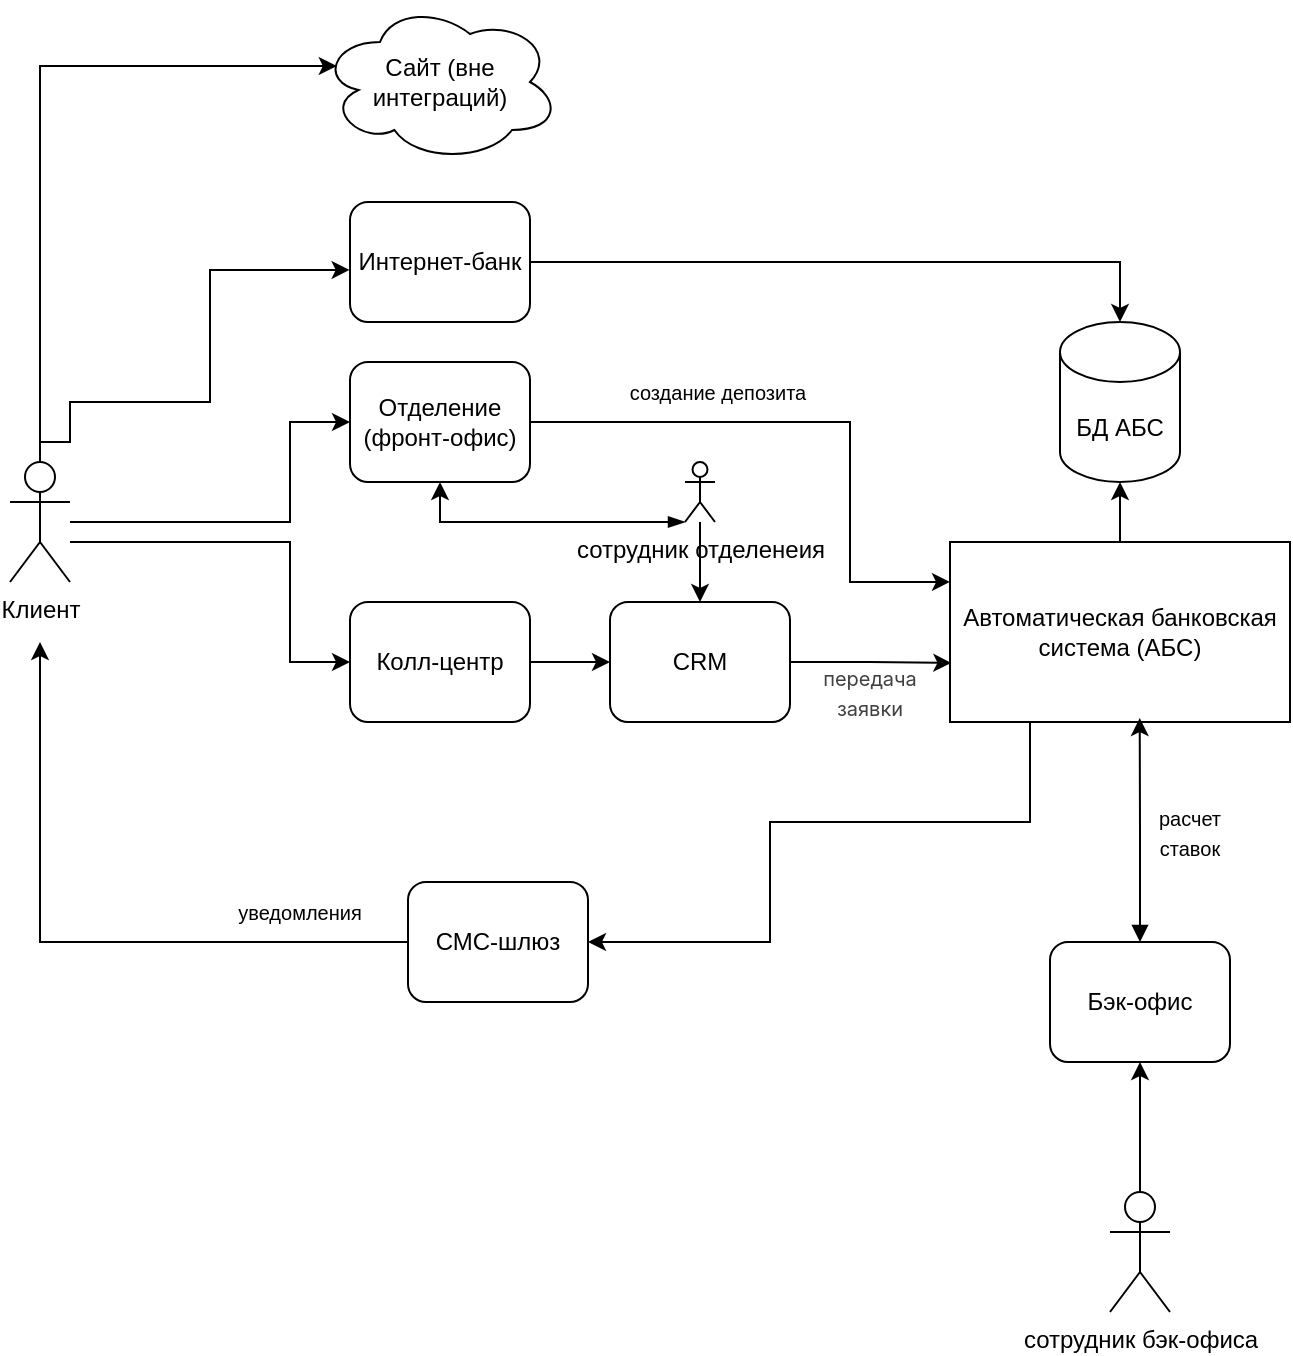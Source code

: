 <mxfile version="26.2.6">
  <diagram name="Страница — 1" id="Ls_ZHwPBuYlXQGbA9NZw">
    <mxGraphModel dx="889" dy="1639" grid="1" gridSize="10" guides="1" tooltips="1" connect="1" arrows="1" fold="1" page="1" pageScale="1" pageWidth="827" pageHeight="1169" math="0" shadow="0">
      <root>
        <mxCell id="0" />
        <mxCell id="1" parent="0" />
        <mxCell id="Zmg1EnVHZOjhAk8_jbp6-8" style="edgeStyle=orthogonalEdgeStyle;rounded=0;orthogonalLoop=1;jettySize=auto;html=1;entryX=0;entryY=0.5;entryDx=0;entryDy=0;" parent="1" source="Zmg1EnVHZOjhAk8_jbp6-1" target="Zmg1EnVHZOjhAk8_jbp6-6" edge="1">
          <mxGeometry relative="1" as="geometry">
            <Array as="points">
              <mxPoint x="200" y="190" />
              <mxPoint x="200" y="140" />
            </Array>
          </mxGeometry>
        </mxCell>
        <mxCell id="Zmg1EnVHZOjhAk8_jbp6-1" value="Клиент" style="shape=umlActor;verticalLabelPosition=bottom;verticalAlign=top;html=1;outlineConnect=0;" parent="1" vertex="1">
          <mxGeometry x="60" y="160" width="30" height="60" as="geometry" />
        </mxCell>
        <mxCell id="Zmg1EnVHZOjhAk8_jbp6-6" value="Отделение (фронт-офис)" style="rounded=1;whiteSpace=wrap;html=1;" parent="1" vertex="1">
          <mxGeometry x="230" y="110" width="90" height="60" as="geometry" />
        </mxCell>
        <mxCell id="Zmg1EnVHZOjhAk8_jbp6-22" style="edgeStyle=orthogonalEdgeStyle;rounded=0;orthogonalLoop=1;jettySize=auto;html=1;entryX=1;entryY=0.5;entryDx=0;entryDy=0;" parent="1" source="Zmg1EnVHZOjhAk8_jbp6-7" target="Zmg1EnVHZOjhAk8_jbp6-21" edge="1">
          <mxGeometry relative="1" as="geometry">
            <Array as="points">
              <mxPoint x="570" y="340" />
              <mxPoint x="440" y="340" />
              <mxPoint x="440" y="400" />
            </Array>
          </mxGeometry>
        </mxCell>
        <mxCell id="Zmg1EnVHZOjhAk8_jbp6-7" value="Автоматическая банковская система (АБС)" style="rounded=0;whiteSpace=wrap;html=1;" parent="1" vertex="1">
          <mxGeometry x="530" y="200" width="170" height="90" as="geometry" />
        </mxCell>
        <mxCell id="Zmg1EnVHZOjhAk8_jbp6-13" style="edgeStyle=orthogonalEdgeStyle;rounded=0;orthogonalLoop=1;jettySize=auto;html=1;entryX=0;entryY=0.5;entryDx=0;entryDy=0;" parent="1" source="Zmg1EnVHZOjhAk8_jbp6-10" target="Zmg1EnVHZOjhAk8_jbp6-12" edge="1">
          <mxGeometry relative="1" as="geometry" />
        </mxCell>
        <mxCell id="Zmg1EnVHZOjhAk8_jbp6-10" value="Колл-центр" style="rounded=1;whiteSpace=wrap;html=1;" parent="1" vertex="1">
          <mxGeometry x="230" y="230" width="90" height="60" as="geometry" />
        </mxCell>
        <mxCell id="Zmg1EnVHZOjhAk8_jbp6-11" style="edgeStyle=orthogonalEdgeStyle;rounded=0;orthogonalLoop=1;jettySize=auto;html=1;entryX=0;entryY=0.5;entryDx=0;entryDy=0;" parent="1" source="Zmg1EnVHZOjhAk8_jbp6-1" target="Zmg1EnVHZOjhAk8_jbp6-10" edge="1">
          <mxGeometry relative="1" as="geometry">
            <Array as="points">
              <mxPoint x="200" y="200" />
              <mxPoint x="200" y="260" />
            </Array>
          </mxGeometry>
        </mxCell>
        <mxCell id="Zmg1EnVHZOjhAk8_jbp6-12" value="CRM" style="rounded=1;whiteSpace=wrap;html=1;" parent="1" vertex="1">
          <mxGeometry x="360" y="230" width="90" height="60" as="geometry" />
        </mxCell>
        <mxCell id="Zmg1EnVHZOjhAk8_jbp6-14" style="edgeStyle=orthogonalEdgeStyle;rounded=0;orthogonalLoop=1;jettySize=auto;html=1;entryX=0.004;entryY=0.672;entryDx=0;entryDy=0;entryPerimeter=0;" parent="1" source="Zmg1EnVHZOjhAk8_jbp6-12" target="Zmg1EnVHZOjhAk8_jbp6-7" edge="1">
          <mxGeometry relative="1" as="geometry" />
        </mxCell>
        <mxCell id="Zmg1EnVHZOjhAk8_jbp6-15" style="edgeStyle=orthogonalEdgeStyle;rounded=0;orthogonalLoop=1;jettySize=auto;html=1;entryX=0;entryY=0.222;entryDx=0;entryDy=0;entryPerimeter=0;" parent="1" source="Zmg1EnVHZOjhAk8_jbp6-6" target="Zmg1EnVHZOjhAk8_jbp6-7" edge="1">
          <mxGeometry relative="1" as="geometry">
            <Array as="points">
              <mxPoint x="480" y="140" />
              <mxPoint x="480" y="220" />
            </Array>
          </mxGeometry>
        </mxCell>
        <mxCell id="Zmg1EnVHZOjhAk8_jbp6-16" value="&lt;font style=&quot;font-size: 10px;&quot;&gt;создание депозита&lt;/font&gt;" style="text;html=1;align=center;verticalAlign=middle;whiteSpace=wrap;rounded=0;" parent="1" vertex="1">
          <mxGeometry x="349" y="110" width="130" height="30" as="geometry" />
        </mxCell>
        <mxCell id="Zmg1EnVHZOjhAk8_jbp6-17" value="&lt;br&gt;&lt;span style=&quot;color: rgb(64, 64, 64); font-family: DeepSeek-CJK-patch, Inter, system-ui, -apple-system, BlinkMacSystemFont, &amp;quot;Segoe UI&amp;quot;, Roboto, &amp;quot;Noto Sans&amp;quot;, Ubuntu, Cantarell, &amp;quot;Helvetica Neue&amp;quot;, Oxygen, &amp;quot;Open Sans&amp;quot;, sans-serif; font-style: normal; font-variant-ligatures: normal; font-variant-caps: normal; font-weight: 400; letter-spacing: normal; orphans: 2; text-align: left; text-indent: 0px; text-transform: none; widows: 2; word-spacing: 0px; -webkit-text-stroke-width: 0px; white-space: normal; text-decoration-thickness: initial; text-decoration-style: initial; text-decoration-color: initial; float: none; display: inline !important;&quot;&gt;&lt;font style=&quot;font-size: 10px;&quot;&gt;передача заявки&lt;/font&gt;&lt;/span&gt;&lt;div&gt;&lt;br/&gt;&lt;/div&gt;" style="text;html=1;align=center;verticalAlign=middle;whiteSpace=wrap;rounded=0;" parent="1" vertex="1">
          <mxGeometry x="460" y="260" width="60" height="30" as="geometry" />
        </mxCell>
        <mxCell id="Zmg1EnVHZOjhAk8_jbp6-18" value="Бэк-офис" style="rounded=1;whiteSpace=wrap;html=1;" parent="1" vertex="1">
          <mxGeometry x="580" y="400" width="90" height="60" as="geometry" />
        </mxCell>
        <mxCell id="Zmg1EnVHZOjhAk8_jbp6-19" style="edgeStyle=orthogonalEdgeStyle;rounded=0;orthogonalLoop=1;jettySize=auto;html=1;entryX=0.558;entryY=0.978;entryDx=0;entryDy=0;entryPerimeter=0;startArrow=block;startFill=1;" parent="1" source="Zmg1EnVHZOjhAk8_jbp6-18" target="Zmg1EnVHZOjhAk8_jbp6-7" edge="1">
          <mxGeometry relative="1" as="geometry" />
        </mxCell>
        <mxCell id="Zmg1EnVHZOjhAk8_jbp6-20" value="&lt;div&gt;&lt;font style=&quot;font-size: 10px;&quot;&gt;расчет ставок&lt;/font&gt;&lt;/div&gt;" style="text;html=1;align=center;verticalAlign=middle;whiteSpace=wrap;rounded=0;" parent="1" vertex="1">
          <mxGeometry x="620" y="330" width="60" height="30" as="geometry" />
        </mxCell>
        <mxCell id="Zmg1EnVHZOjhAk8_jbp6-23" style="edgeStyle=orthogonalEdgeStyle;rounded=0;orthogonalLoop=1;jettySize=auto;html=1;" parent="1" source="Zmg1EnVHZOjhAk8_jbp6-21" edge="1">
          <mxGeometry relative="1" as="geometry">
            <mxPoint x="75" y="250" as="targetPoint" />
            <Array as="points">
              <mxPoint x="75" y="400" />
            </Array>
          </mxGeometry>
        </mxCell>
        <mxCell id="Zmg1EnVHZOjhAk8_jbp6-21" value="СМС-шлюз" style="rounded=1;whiteSpace=wrap;html=1;" parent="1" vertex="1">
          <mxGeometry x="259" y="370" width="90" height="60" as="geometry" />
        </mxCell>
        <mxCell id="Zmg1EnVHZOjhAk8_jbp6-24" value="&lt;font style=&quot;font-size: 10px;&quot;&gt;уведомления&lt;/font&gt;" style="text;html=1;align=center;verticalAlign=middle;whiteSpace=wrap;rounded=0;" parent="1" vertex="1">
          <mxGeometry x="170" y="370" width="70" height="30" as="geometry" />
        </mxCell>
        <mxCell id="Zmg1EnVHZOjhAk8_jbp6-26" value="Сайт (вне интеграций)" style="ellipse;shape=cloud;whiteSpace=wrap;html=1;" parent="1" vertex="1">
          <mxGeometry x="215" y="-70" width="120" height="80" as="geometry" />
        </mxCell>
        <mxCell id="Zmg1EnVHZOjhAk8_jbp6-27" style="edgeStyle=orthogonalEdgeStyle;rounded=0;orthogonalLoop=1;jettySize=auto;html=1;entryX=0.07;entryY=0.4;entryDx=0;entryDy=0;entryPerimeter=0;" parent="1" source="Zmg1EnVHZOjhAk8_jbp6-1" target="Zmg1EnVHZOjhAk8_jbp6-26" edge="1">
          <mxGeometry relative="1" as="geometry">
            <Array as="points">
              <mxPoint x="75" y="-38" />
            </Array>
          </mxGeometry>
        </mxCell>
        <mxCell id="Zmg1EnVHZOjhAk8_jbp6-28" value="Интернет-банк" style="rounded=1;whiteSpace=wrap;html=1;" parent="1" vertex="1">
          <mxGeometry x="230" y="30" width="90" height="60" as="geometry" />
        </mxCell>
        <mxCell id="Zmg1EnVHZOjhAk8_jbp6-29" value="БД АБС" style="shape=cylinder3;whiteSpace=wrap;html=1;boundedLbl=1;backgroundOutline=1;size=15;" parent="1" vertex="1">
          <mxGeometry x="585" y="90" width="60" height="80" as="geometry" />
        </mxCell>
        <mxCell id="Zmg1EnVHZOjhAk8_jbp6-31" style="edgeStyle=orthogonalEdgeStyle;rounded=0;orthogonalLoop=1;jettySize=auto;html=1;entryX=0.5;entryY=1;entryDx=0;entryDy=0;entryPerimeter=0;" parent="1" source="Zmg1EnVHZOjhAk8_jbp6-7" target="Zmg1EnVHZOjhAk8_jbp6-29" edge="1">
          <mxGeometry relative="1" as="geometry" />
        </mxCell>
        <mxCell id="Zmg1EnVHZOjhAk8_jbp6-32" style="edgeStyle=orthogonalEdgeStyle;rounded=0;orthogonalLoop=1;jettySize=auto;html=1;entryX=0.5;entryY=0;entryDx=0;entryDy=0;entryPerimeter=0;" parent="1" source="Zmg1EnVHZOjhAk8_jbp6-28" target="Zmg1EnVHZOjhAk8_jbp6-29" edge="1">
          <mxGeometry relative="1" as="geometry" />
        </mxCell>
        <mxCell id="Zmg1EnVHZOjhAk8_jbp6-33" style="edgeStyle=orthogonalEdgeStyle;rounded=0;orthogonalLoop=1;jettySize=auto;html=1;entryX=-0.002;entryY=0.566;entryDx=0;entryDy=0;entryPerimeter=0;exitX=0.5;exitY=0;exitDx=0;exitDy=0;exitPerimeter=0;" parent="1" source="Zmg1EnVHZOjhAk8_jbp6-1" target="Zmg1EnVHZOjhAk8_jbp6-28" edge="1">
          <mxGeometry relative="1" as="geometry">
            <mxPoint x="90" y="190" as="sourcePoint" />
            <Array as="points">
              <mxPoint x="75" y="150" />
              <mxPoint x="90" y="150" />
              <mxPoint x="90" y="130" />
              <mxPoint x="160" y="130" />
              <mxPoint x="160" y="64" />
            </Array>
          </mxGeometry>
        </mxCell>
        <mxCell id="pPBl8woCDAV7xBgDQROz-5" style="edgeStyle=orthogonalEdgeStyle;rounded=0;orthogonalLoop=1;jettySize=auto;html=1;entryX=0.5;entryY=1;entryDx=0;entryDy=0;" edge="1" parent="1" source="pPBl8woCDAV7xBgDQROz-1" target="Zmg1EnVHZOjhAk8_jbp6-18">
          <mxGeometry relative="1" as="geometry" />
        </mxCell>
        <mxCell id="pPBl8woCDAV7xBgDQROz-1" value="сотрудник бэк-офиса" style="shape=umlActor;verticalLabelPosition=bottom;verticalAlign=top;html=1;outlineConnect=0;" vertex="1" parent="1">
          <mxGeometry x="610" y="525" width="30" height="60" as="geometry" />
        </mxCell>
        <mxCell id="pPBl8woCDAV7xBgDQROz-7" style="edgeStyle=orthogonalEdgeStyle;rounded=0;orthogonalLoop=1;jettySize=auto;html=1;entryX=0.5;entryY=1;entryDx=0;entryDy=0;startArrow=blockThin;startFill=1;" edge="1" parent="1" source="pPBl8woCDAV7xBgDQROz-6" target="Zmg1EnVHZOjhAk8_jbp6-6">
          <mxGeometry relative="1" as="geometry">
            <Array as="points">
              <mxPoint x="275" y="190" />
            </Array>
          </mxGeometry>
        </mxCell>
        <mxCell id="pPBl8woCDAV7xBgDQROz-12" style="edgeStyle=orthogonalEdgeStyle;rounded=0;orthogonalLoop=1;jettySize=auto;html=1;entryX=0.5;entryY=0;entryDx=0;entryDy=0;" edge="1" parent="1" source="pPBl8woCDAV7xBgDQROz-6" target="Zmg1EnVHZOjhAk8_jbp6-12">
          <mxGeometry relative="1" as="geometry" />
        </mxCell>
        <mxCell id="pPBl8woCDAV7xBgDQROz-6" value="сотрудник отделенеия" style="shape=umlActor;verticalLabelPosition=bottom;verticalAlign=top;html=1;outlineConnect=0;" vertex="1" parent="1">
          <mxGeometry x="397.5" y="160" width="15" height="30" as="geometry" />
        </mxCell>
      </root>
    </mxGraphModel>
  </diagram>
</mxfile>
